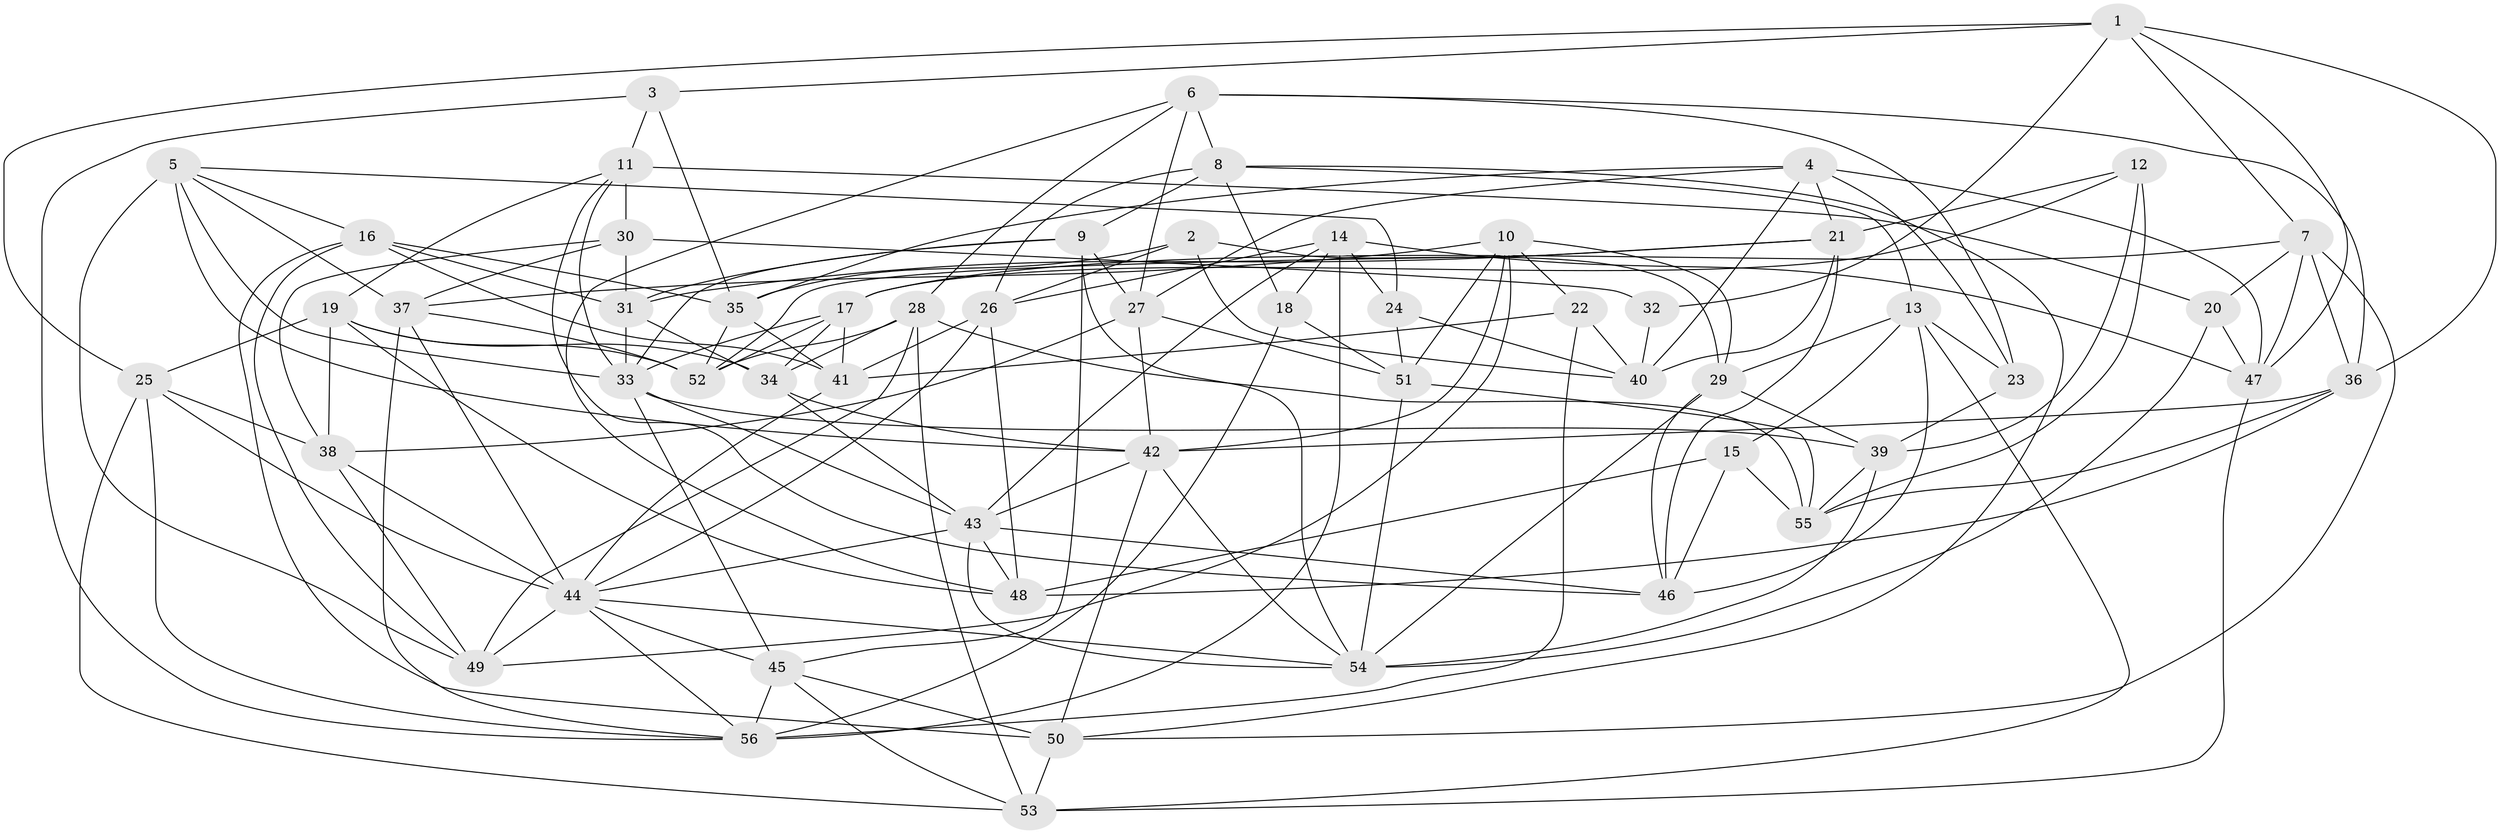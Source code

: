 // original degree distribution, {4: 1.0}
// Generated by graph-tools (version 1.1) at 2025/50/03/09/25 03:50:55]
// undirected, 56 vertices, 164 edges
graph export_dot {
graph [start="1"]
  node [color=gray90,style=filled];
  1;
  2;
  3;
  4;
  5;
  6;
  7;
  8;
  9;
  10;
  11;
  12;
  13;
  14;
  15;
  16;
  17;
  18;
  19;
  20;
  21;
  22;
  23;
  24;
  25;
  26;
  27;
  28;
  29;
  30;
  31;
  32;
  33;
  34;
  35;
  36;
  37;
  38;
  39;
  40;
  41;
  42;
  43;
  44;
  45;
  46;
  47;
  48;
  49;
  50;
  51;
  52;
  53;
  54;
  55;
  56;
  1 -- 3 [weight=1.0];
  1 -- 7 [weight=1.0];
  1 -- 25 [weight=1.0];
  1 -- 32 [weight=1.0];
  1 -- 36 [weight=1.0];
  1 -- 47 [weight=1.0];
  2 -- 26 [weight=1.0];
  2 -- 29 [weight=1.0];
  2 -- 35 [weight=1.0];
  2 -- 40 [weight=1.0];
  3 -- 11 [weight=1.0];
  3 -- 35 [weight=1.0];
  3 -- 56 [weight=1.0];
  4 -- 21 [weight=1.0];
  4 -- 23 [weight=1.0];
  4 -- 27 [weight=1.0];
  4 -- 35 [weight=1.0];
  4 -- 40 [weight=1.0];
  4 -- 47 [weight=1.0];
  5 -- 16 [weight=1.0];
  5 -- 24 [weight=1.0];
  5 -- 33 [weight=1.0];
  5 -- 37 [weight=1.0];
  5 -- 42 [weight=1.0];
  5 -- 49 [weight=1.0];
  6 -- 8 [weight=1.0];
  6 -- 23 [weight=1.0];
  6 -- 27 [weight=1.0];
  6 -- 28 [weight=1.0];
  6 -- 36 [weight=1.0];
  6 -- 48 [weight=1.0];
  7 -- 17 [weight=1.0];
  7 -- 20 [weight=1.0];
  7 -- 36 [weight=1.0];
  7 -- 47 [weight=1.0];
  7 -- 50 [weight=1.0];
  8 -- 9 [weight=1.0];
  8 -- 13 [weight=1.0];
  8 -- 18 [weight=1.0];
  8 -- 26 [weight=1.0];
  8 -- 50 [weight=1.0];
  9 -- 27 [weight=1.0];
  9 -- 31 [weight=1.0];
  9 -- 33 [weight=1.0];
  9 -- 45 [weight=1.0];
  9 -- 54 [weight=1.0];
  10 -- 22 [weight=1.0];
  10 -- 29 [weight=1.0];
  10 -- 37 [weight=1.0];
  10 -- 42 [weight=1.0];
  10 -- 49 [weight=1.0];
  10 -- 51 [weight=1.0];
  11 -- 19 [weight=1.0];
  11 -- 20 [weight=1.0];
  11 -- 30 [weight=1.0];
  11 -- 33 [weight=1.0];
  11 -- 46 [weight=1.0];
  12 -- 17 [weight=1.0];
  12 -- 21 [weight=1.0];
  12 -- 39 [weight=1.0];
  12 -- 55 [weight=1.0];
  13 -- 15 [weight=1.0];
  13 -- 23 [weight=1.0];
  13 -- 29 [weight=1.0];
  13 -- 46 [weight=1.0];
  13 -- 53 [weight=1.0];
  14 -- 18 [weight=1.0];
  14 -- 24 [weight=1.0];
  14 -- 26 [weight=1.0];
  14 -- 43 [weight=1.0];
  14 -- 47 [weight=1.0];
  14 -- 56 [weight=1.0];
  15 -- 46 [weight=1.0];
  15 -- 48 [weight=1.0];
  15 -- 55 [weight=1.0];
  16 -- 31 [weight=1.0];
  16 -- 35 [weight=1.0];
  16 -- 41 [weight=1.0];
  16 -- 49 [weight=1.0];
  16 -- 50 [weight=1.0];
  17 -- 33 [weight=1.0];
  17 -- 34 [weight=1.0];
  17 -- 41 [weight=1.0];
  17 -- 52 [weight=1.0];
  18 -- 51 [weight=1.0];
  18 -- 56 [weight=1.0];
  19 -- 25 [weight=1.0];
  19 -- 34 [weight=1.0];
  19 -- 38 [weight=1.0];
  19 -- 48 [weight=1.0];
  19 -- 52 [weight=1.0];
  20 -- 47 [weight=1.0];
  20 -- 54 [weight=1.0];
  21 -- 31 [weight=1.0];
  21 -- 40 [weight=1.0];
  21 -- 46 [weight=1.0];
  21 -- 52 [weight=1.0];
  22 -- 40 [weight=1.0];
  22 -- 41 [weight=1.0];
  22 -- 56 [weight=1.0];
  23 -- 39 [weight=1.0];
  24 -- 40 [weight=1.0];
  24 -- 51 [weight=1.0];
  25 -- 38 [weight=1.0];
  25 -- 44 [weight=1.0];
  25 -- 53 [weight=1.0];
  25 -- 56 [weight=1.0];
  26 -- 41 [weight=1.0];
  26 -- 44 [weight=1.0];
  26 -- 48 [weight=1.0];
  27 -- 38 [weight=1.0];
  27 -- 42 [weight=1.0];
  27 -- 51 [weight=1.0];
  28 -- 34 [weight=1.0];
  28 -- 49 [weight=1.0];
  28 -- 52 [weight=1.0];
  28 -- 53 [weight=1.0];
  28 -- 55 [weight=1.0];
  29 -- 39 [weight=1.0];
  29 -- 46 [weight=1.0];
  29 -- 54 [weight=1.0];
  30 -- 31 [weight=1.0];
  30 -- 32 [weight=2.0];
  30 -- 37 [weight=1.0];
  30 -- 38 [weight=1.0];
  31 -- 33 [weight=1.0];
  31 -- 34 [weight=1.0];
  32 -- 40 [weight=1.0];
  33 -- 39 [weight=1.0];
  33 -- 43 [weight=1.0];
  33 -- 45 [weight=1.0];
  34 -- 42 [weight=1.0];
  34 -- 43 [weight=1.0];
  35 -- 41 [weight=1.0];
  35 -- 52 [weight=1.0];
  36 -- 42 [weight=1.0];
  36 -- 48 [weight=1.0];
  36 -- 55 [weight=1.0];
  37 -- 44 [weight=1.0];
  37 -- 52 [weight=1.0];
  37 -- 56 [weight=1.0];
  38 -- 44 [weight=1.0];
  38 -- 49 [weight=1.0];
  39 -- 54 [weight=1.0];
  39 -- 55 [weight=1.0];
  41 -- 44 [weight=1.0];
  42 -- 43 [weight=1.0];
  42 -- 50 [weight=1.0];
  42 -- 54 [weight=1.0];
  43 -- 44 [weight=1.0];
  43 -- 46 [weight=1.0];
  43 -- 48 [weight=1.0];
  43 -- 54 [weight=1.0];
  44 -- 45 [weight=1.0];
  44 -- 49 [weight=1.0];
  44 -- 54 [weight=1.0];
  44 -- 56 [weight=1.0];
  45 -- 50 [weight=1.0];
  45 -- 53 [weight=1.0];
  45 -- 56 [weight=1.0];
  47 -- 53 [weight=1.0];
  50 -- 53 [weight=1.0];
  51 -- 54 [weight=1.0];
  51 -- 55 [weight=1.0];
}
